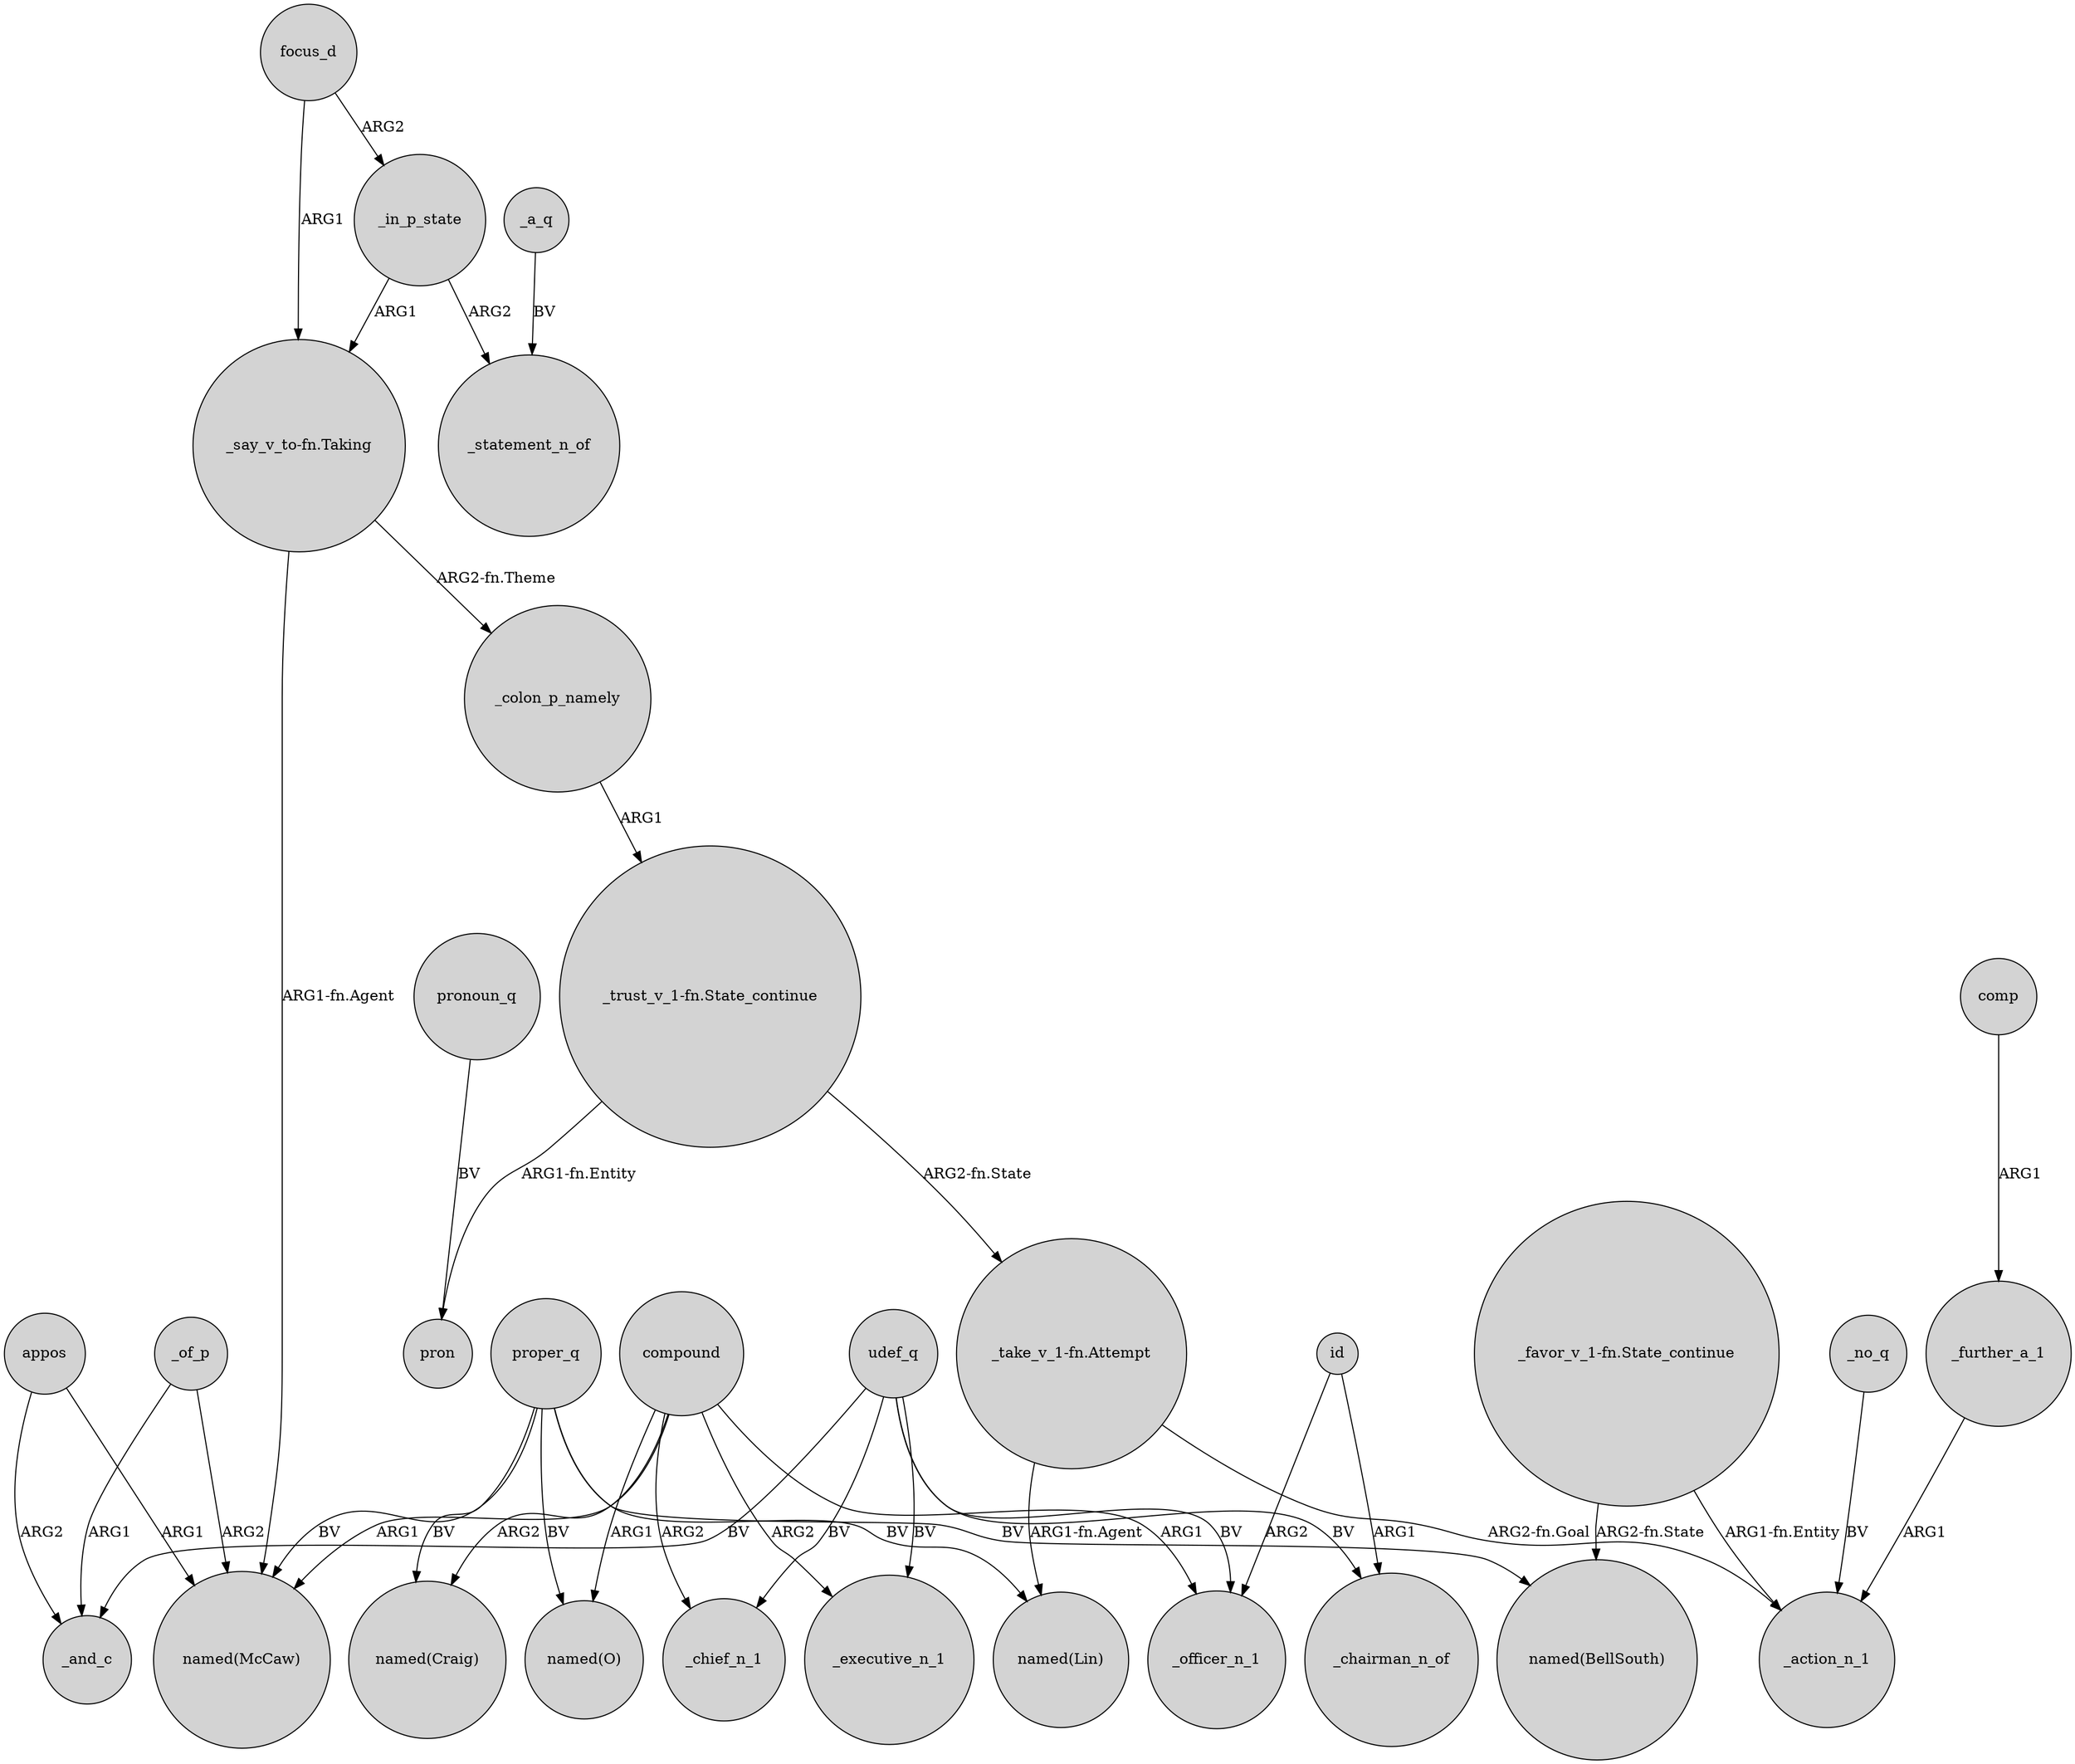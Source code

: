digraph {
	node [shape=circle style=filled]
	"_trust_v_1-fn.State_continue" -> pron [label="ARG1-fn.Entity"]
	id -> _chairman_n_of [label=ARG1]
	focus_d -> _in_p_state [label=ARG2]
	_in_p_state -> "_say_v_to-fn.Taking" [label=ARG1]
	compound -> _chief_n_1 [label=ARG2]
	appos -> _and_c [label=ARG2]
	focus_d -> "_say_v_to-fn.Taking" [label=ARG1]
	udef_q -> _chairman_n_of [label=BV]
	udef_q -> _chief_n_1 [label=BV]
	_of_p -> "named(McCaw)" [label=ARG2]
	proper_q -> "named(Lin)" [label=BV]
	"_favor_v_1-fn.State_continue" -> "named(BellSouth)" [label="ARG2-fn.State"]
	proper_q -> "named(McCaw)" [label=BV]
	udef_q -> _and_c [label=BV]
	proper_q -> "named(BellSouth)" [label=BV]
	proper_q -> "named(Craig)" [label=BV]
	_of_p -> _and_c [label=ARG1]
	_no_q -> _action_n_1 [label=BV]
	pronoun_q -> pron [label=BV]
	udef_q -> _executive_n_1 [label=BV]
	compound -> "named(O)" [label=ARG1]
	compound -> "named(Craig)" [label=ARG2]
	_further_a_1 -> _action_n_1 [label=ARG1]
	"_take_v_1-fn.Attempt" -> _action_n_1 [label="ARG2-fn.Goal"]
	"_trust_v_1-fn.State_continue" -> "_take_v_1-fn.Attempt" [label="ARG2-fn.State"]
	compound -> _officer_n_1 [label=ARG1]
	"_take_v_1-fn.Attempt" -> "named(Lin)" [label="ARG1-fn.Agent"]
	udef_q -> _officer_n_1 [label=BV]
	_colon_p_namely -> "_trust_v_1-fn.State_continue" [label=ARG1]
	"_say_v_to-fn.Taking" -> _colon_p_namely [label="ARG2-fn.Theme"]
	comp -> _further_a_1 [label=ARG1]
	appos -> "named(McCaw)" [label=ARG1]
	"_favor_v_1-fn.State_continue" -> _action_n_1 [label="ARG1-fn.Entity"]
	proper_q -> "named(O)" [label=BV]
	_in_p_state -> _statement_n_of [label=ARG2]
	"_say_v_to-fn.Taking" -> "named(McCaw)" [label="ARG1-fn.Agent"]
	id -> _officer_n_1 [label=ARG2]
	compound -> "named(McCaw)" [label=ARG1]
	compound -> _executive_n_1 [label=ARG2]
	_a_q -> _statement_n_of [label=BV]
}
